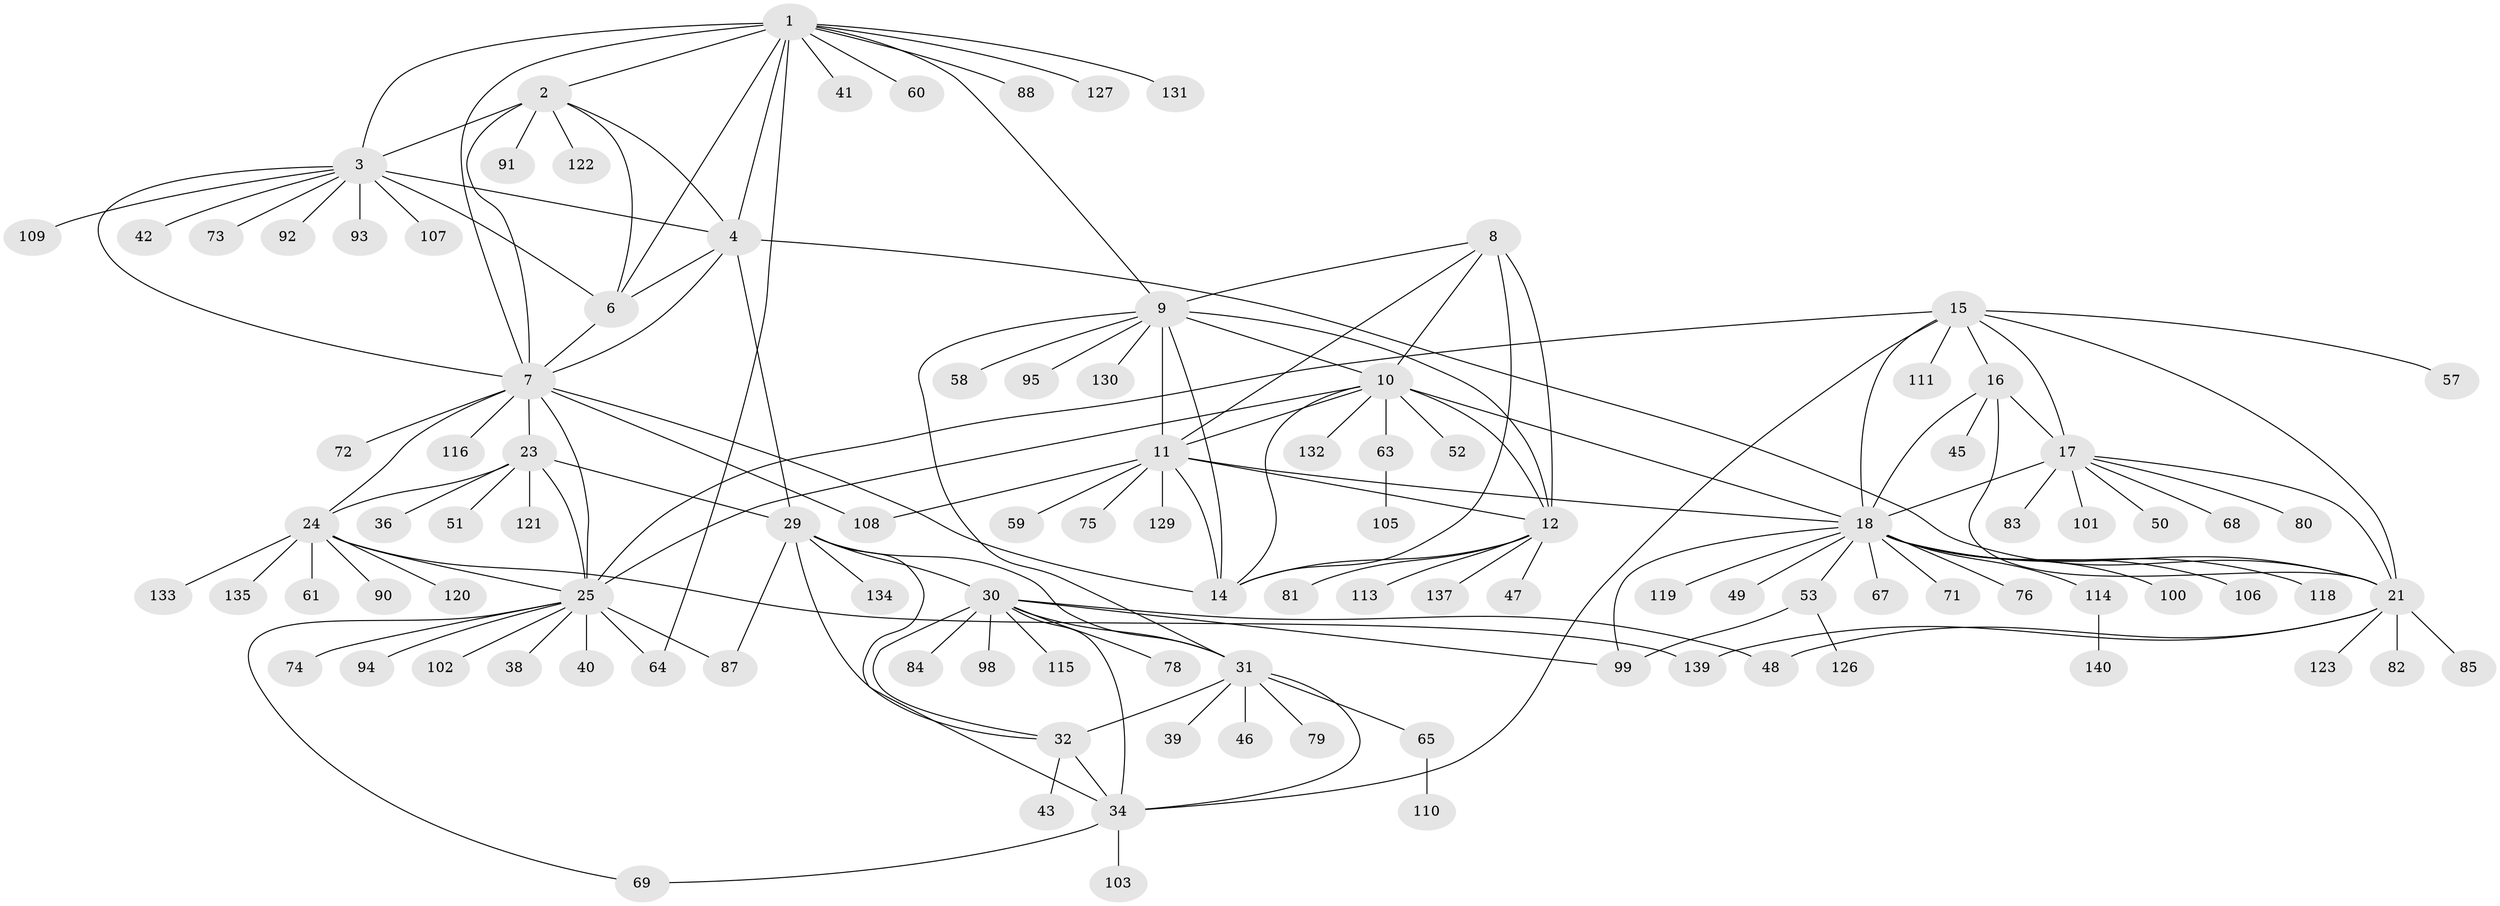 // original degree distribution, {14: 0.007142857142857143, 8: 0.05, 10: 0.04285714285714286, 9: 0.03571428571428571, 7: 0.05, 12: 0.02142857142857143, 15: 0.007142857142857143, 13: 0.02142857142857143, 11: 0.007142857142857143, 6: 0.007142857142857143, 2: 0.1, 1: 0.6142857142857143, 3: 0.02857142857142857, 5: 0.007142857142857143}
// Generated by graph-tools (version 1.1) at 2025/42/03/06/25 10:42:15]
// undirected, 109 vertices, 159 edges
graph export_dot {
graph [start="1"]
  node [color=gray90,style=filled];
  1 [super="+70"];
  2 [super="+86"];
  3 [super="+5"];
  4 [super="+37"];
  6 [super="+54"];
  7 [super="+22"];
  8 [super="+55"];
  9 [super="+62"];
  10 [super="+104"];
  11 [super="+56"];
  12 [super="+13"];
  14 [super="+117"];
  15 [super="+20"];
  16 [super="+112"];
  17 [super="+138"];
  18 [super="+19"];
  21 [super="+44"];
  23 [super="+27"];
  24 [super="+28"];
  25 [super="+26"];
  29 [super="+66"];
  30 [super="+97"];
  31 [super="+33"];
  32 [super="+35"];
  34 [super="+89"];
  36 [super="+128"];
  38;
  39;
  40;
  41;
  42;
  43;
  45;
  46;
  47;
  48;
  49;
  50;
  51;
  52;
  53;
  57;
  58;
  59;
  60;
  61;
  63 [super="+77"];
  64;
  65 [super="+136"];
  67;
  68;
  69;
  71;
  72;
  73;
  74;
  75;
  76 [super="+96"];
  78;
  79;
  80;
  81;
  82;
  83;
  84;
  85;
  87;
  88;
  90;
  91;
  92;
  93;
  94;
  95;
  98;
  99 [super="+125"];
  100;
  101;
  102;
  103;
  105;
  106;
  107;
  108;
  109;
  110;
  111;
  113;
  114;
  115;
  116;
  118;
  119;
  120 [super="+124"];
  121;
  122;
  123;
  126;
  127;
  129;
  130;
  131;
  132;
  133;
  134;
  135;
  137;
  139;
  140;
  1 -- 2;
  1 -- 3 [weight=2];
  1 -- 4;
  1 -- 6;
  1 -- 7;
  1 -- 9;
  1 -- 41;
  1 -- 60;
  1 -- 64;
  1 -- 88;
  1 -- 127;
  1 -- 131;
  2 -- 3 [weight=2];
  2 -- 4;
  2 -- 6;
  2 -- 7;
  2 -- 122;
  2 -- 91;
  3 -- 4 [weight=2];
  3 -- 6 [weight=2];
  3 -- 7 [weight=2];
  3 -- 42;
  3 -- 73;
  3 -- 93;
  3 -- 107;
  3 -- 109;
  3 -- 92;
  4 -- 6;
  4 -- 7;
  4 -- 21;
  4 -- 29;
  6 -- 7;
  7 -- 72;
  7 -- 108;
  7 -- 14;
  7 -- 116;
  7 -- 23 [weight=2];
  7 -- 24 [weight=2];
  7 -- 25 [weight=2];
  8 -- 9;
  8 -- 10;
  8 -- 11;
  8 -- 12 [weight=2];
  8 -- 14;
  9 -- 10;
  9 -- 11;
  9 -- 12 [weight=2];
  9 -- 14;
  9 -- 58;
  9 -- 95;
  9 -- 130;
  9 -- 31;
  10 -- 11;
  10 -- 12 [weight=2];
  10 -- 14;
  10 -- 18;
  10 -- 25;
  10 -- 52;
  10 -- 63;
  10 -- 132;
  11 -- 12 [weight=2];
  11 -- 14;
  11 -- 59;
  11 -- 129;
  11 -- 18;
  11 -- 75;
  11 -- 108;
  12 -- 14 [weight=2];
  12 -- 47;
  12 -- 81;
  12 -- 113;
  12 -- 137;
  15 -- 16 [weight=2];
  15 -- 17 [weight=2];
  15 -- 18 [weight=4];
  15 -- 21 [weight=2];
  15 -- 34;
  15 -- 111;
  15 -- 25;
  15 -- 57;
  16 -- 17;
  16 -- 18 [weight=2];
  16 -- 21;
  16 -- 45;
  17 -- 18 [weight=2];
  17 -- 21;
  17 -- 50;
  17 -- 68;
  17 -- 80;
  17 -- 83;
  17 -- 101;
  18 -- 21 [weight=2];
  18 -- 53;
  18 -- 67;
  18 -- 99;
  18 -- 100;
  18 -- 114;
  18 -- 118;
  18 -- 119;
  18 -- 71;
  18 -- 106;
  18 -- 76;
  18 -- 49;
  21 -- 48;
  21 -- 82;
  21 -- 85;
  21 -- 123;
  21 -- 139;
  23 -- 24 [weight=4];
  23 -- 25 [weight=4];
  23 -- 121;
  23 -- 51;
  23 -- 36;
  23 -- 29 [weight=2];
  24 -- 25 [weight=4];
  24 -- 90;
  24 -- 135;
  24 -- 133;
  24 -- 139;
  24 -- 120;
  24 -- 61;
  25 -- 38;
  25 -- 94;
  25 -- 64;
  25 -- 69;
  25 -- 102;
  25 -- 40;
  25 -- 74;
  25 -- 87;
  29 -- 30;
  29 -- 31 [weight=2];
  29 -- 32 [weight=2];
  29 -- 34;
  29 -- 87;
  29 -- 134;
  30 -- 31 [weight=2];
  30 -- 32 [weight=2];
  30 -- 34;
  30 -- 48;
  30 -- 78;
  30 -- 84;
  30 -- 98;
  30 -- 99;
  30 -- 115;
  31 -- 32 [weight=4];
  31 -- 34 [weight=2];
  31 -- 39;
  31 -- 65;
  31 -- 46;
  31 -- 79;
  32 -- 34 [weight=2];
  32 -- 43;
  34 -- 69;
  34 -- 103;
  53 -- 126;
  53 -- 99;
  63 -- 105;
  65 -- 110;
  114 -- 140;
}
